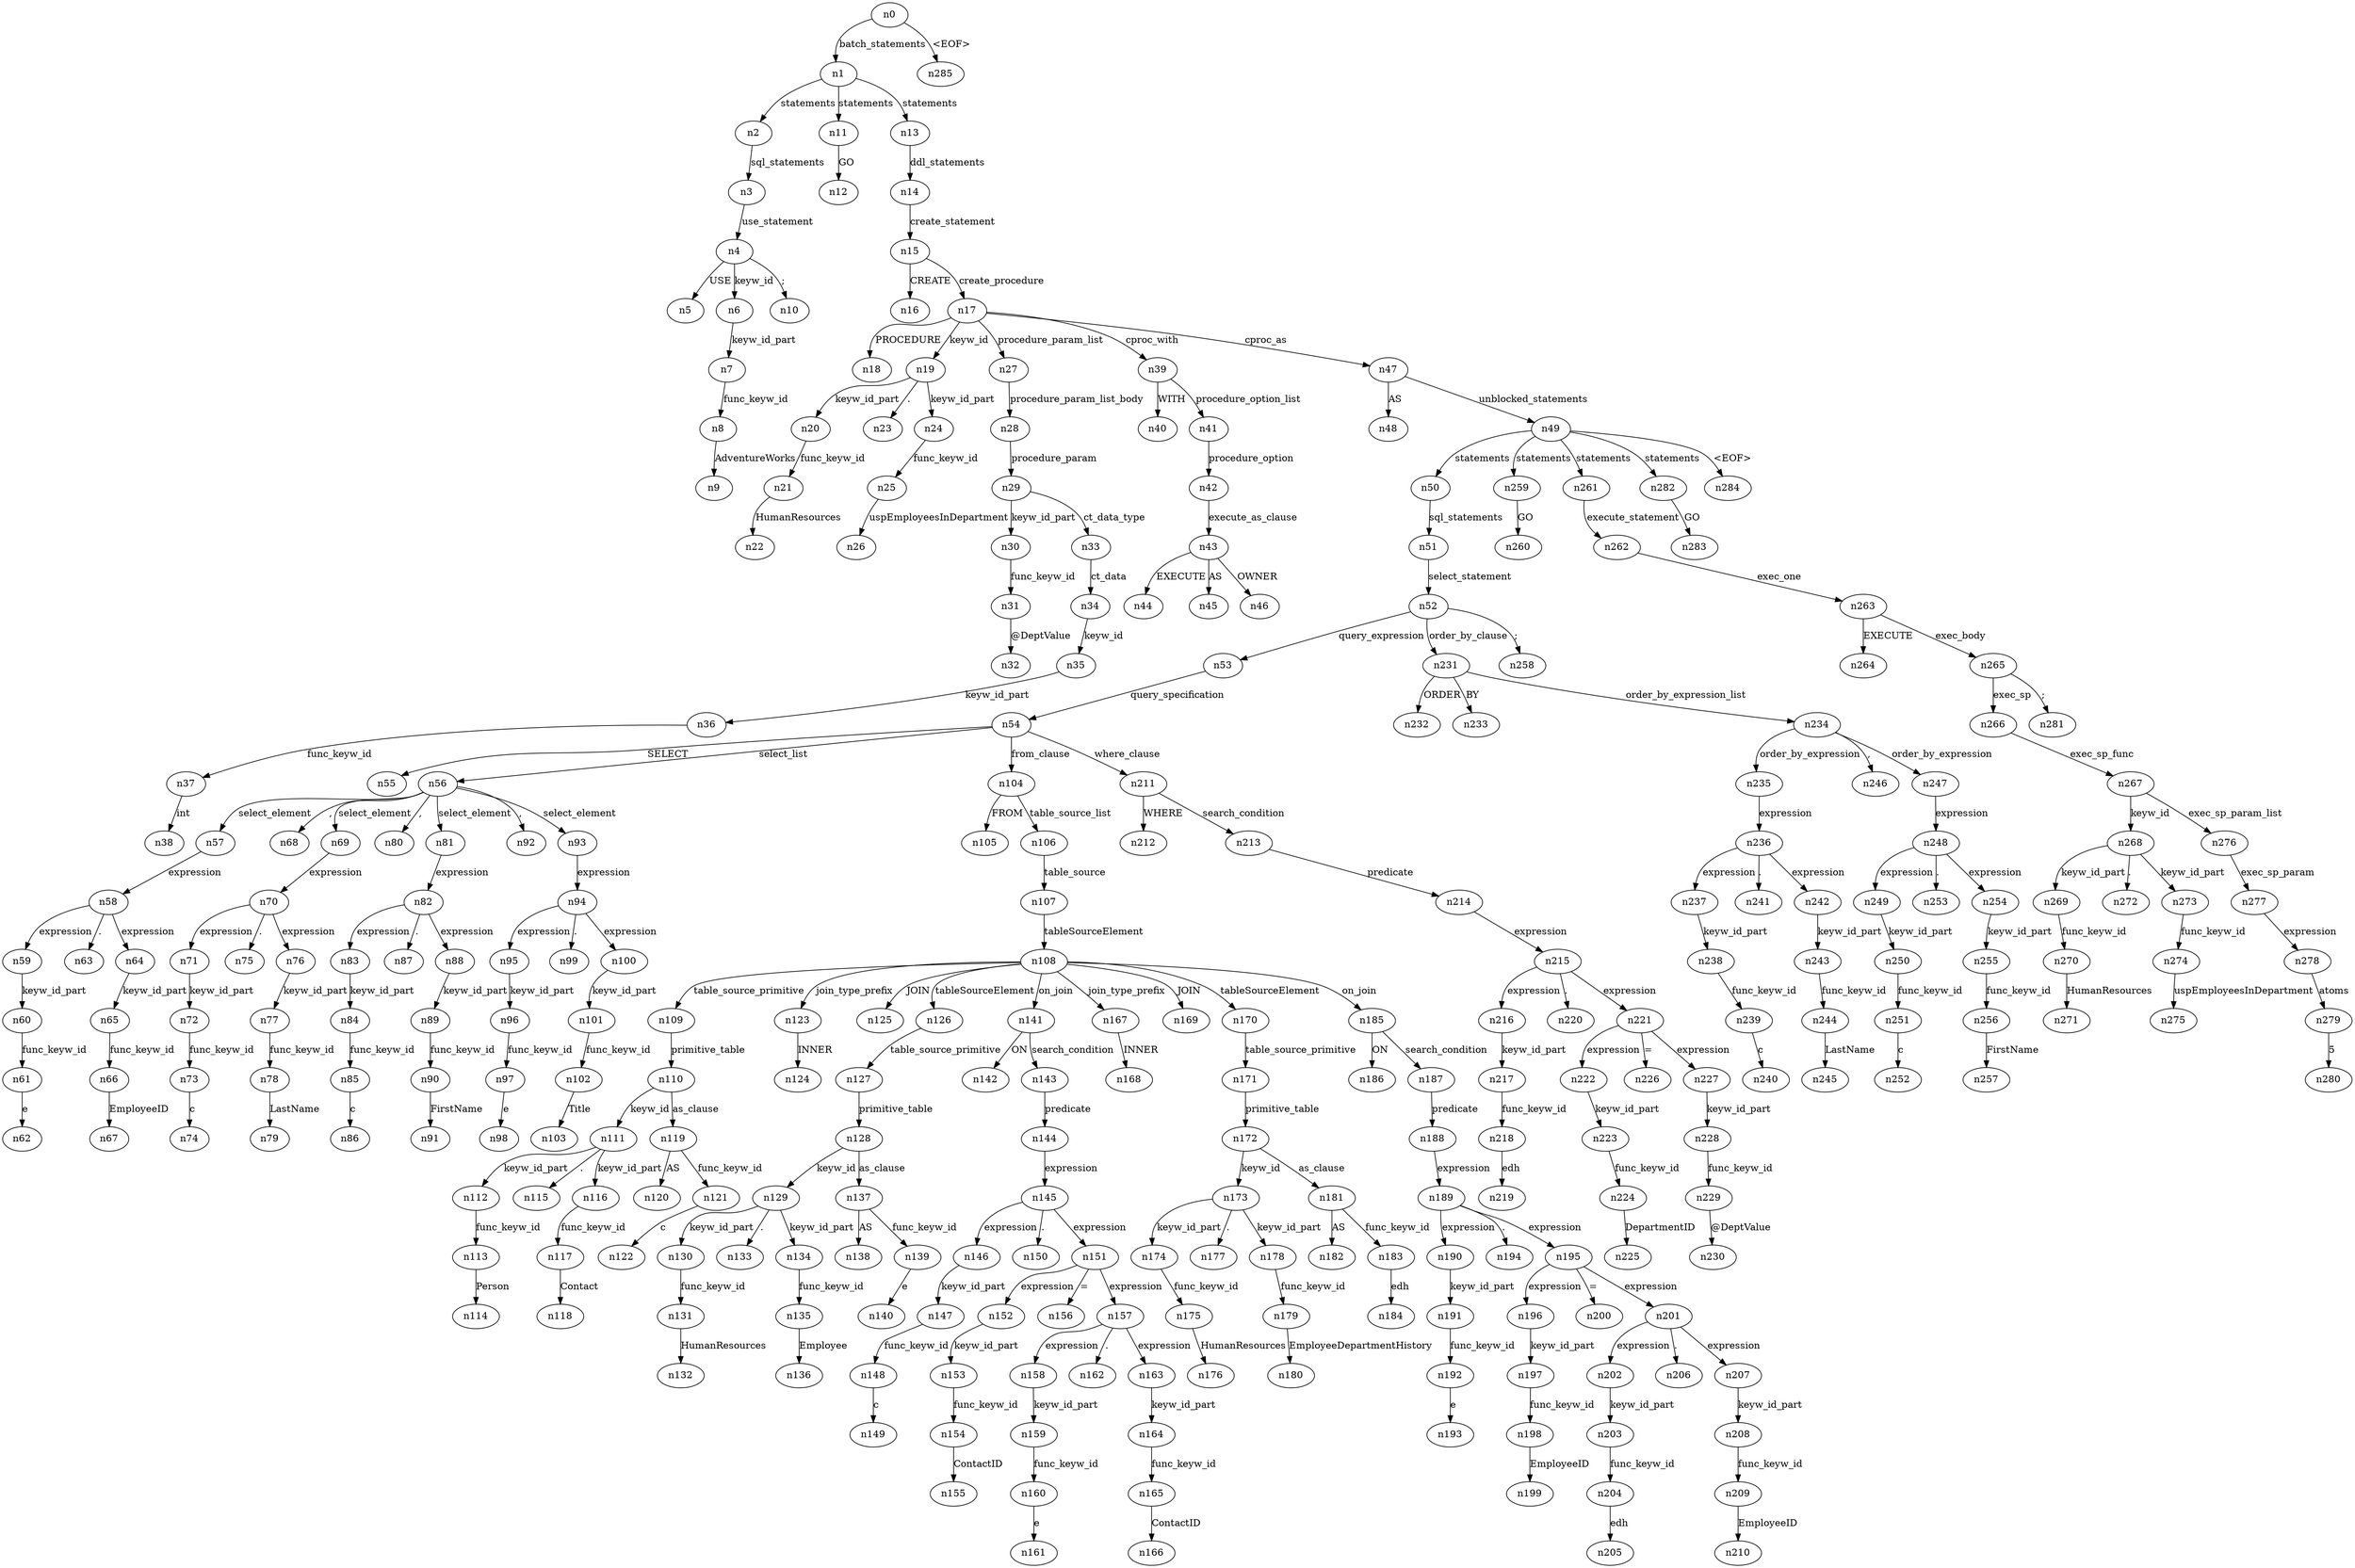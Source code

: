 digraph ParseTree {
  n0 -> n1 [label="batch_statements"];
  n1 -> n2 [label="statements"];
  n2 -> n3 [label="sql_statements"];
  n3 -> n4 [label="use_statement"];
  n4 -> n5 [label="USE"];
  n4 -> n6 [label="keyw_id"];
  n6 -> n7 [label="keyw_id_part"];
  n7 -> n8 [label="func_keyw_id"];
  n8 -> n9 [label="AdventureWorks"];
  n4 -> n10 [label=";"];
  n1 -> n11 [label="statements"];
  n11 -> n12 [label="GO"];
  n1 -> n13 [label="statements"];
  n13 -> n14 [label="ddl_statements"];
  n14 -> n15 [label="create_statement"];
  n15 -> n16 [label="CREATE"];
  n15 -> n17 [label="create_procedure"];
  n17 -> n18 [label="PROCEDURE"];
  n17 -> n19 [label="keyw_id"];
  n19 -> n20 [label="keyw_id_part"];
  n20 -> n21 [label="func_keyw_id"];
  n21 -> n22 [label="HumanResources"];
  n19 -> n23 [label="."];
  n19 -> n24 [label="keyw_id_part"];
  n24 -> n25 [label="func_keyw_id"];
  n25 -> n26 [label="uspEmployeesInDepartment"];
  n17 -> n27 [label="procedure_param_list"];
  n27 -> n28 [label="procedure_param_list_body"];
  n28 -> n29 [label="procedure_param"];
  n29 -> n30 [label="keyw_id_part"];
  n30 -> n31 [label="func_keyw_id"];
  n31 -> n32 [label="@DeptValue"];
  n29 -> n33 [label="ct_data_type"];
  n33 -> n34 [label="ct_data"];
  n34 -> n35 [label="keyw_id"];
  n35 -> n36 [label="keyw_id_part"];
  n36 -> n37 [label="func_keyw_id"];
  n37 -> n38 [label="int"];
  n17 -> n39 [label="cproc_with"];
  n39 -> n40 [label="WITH"];
  n39 -> n41 [label="procedure_option_list"];
  n41 -> n42 [label="procedure_option"];
  n42 -> n43 [label="execute_as_clause"];
  n43 -> n44 [label="EXECUTE"];
  n43 -> n45 [label="AS"];
  n43 -> n46 [label="OWNER"];
  n17 -> n47 [label="cproc_as"];
  n47 -> n48 [label="AS"];
  n47 -> n49 [label="unblocked_statements"];
  n49 -> n50 [label="statements"];
  n50 -> n51 [label="sql_statements"];
  n51 -> n52 [label="select_statement"];
  n52 -> n53 [label="query_expression"];
  n53 -> n54 [label="query_specification"];
  n54 -> n55 [label="SELECT"];
  n54 -> n56 [label="select_list"];
  n56 -> n57 [label="select_element"];
  n57 -> n58 [label="expression"];
  n58 -> n59 [label="expression"];
  n59 -> n60 [label="keyw_id_part"];
  n60 -> n61 [label="func_keyw_id"];
  n61 -> n62 [label="e"];
  n58 -> n63 [label="."];
  n58 -> n64 [label="expression"];
  n64 -> n65 [label="keyw_id_part"];
  n65 -> n66 [label="func_keyw_id"];
  n66 -> n67 [label="EmployeeID"];
  n56 -> n68 [label=","];
  n56 -> n69 [label="select_element"];
  n69 -> n70 [label="expression"];
  n70 -> n71 [label="expression"];
  n71 -> n72 [label="keyw_id_part"];
  n72 -> n73 [label="func_keyw_id"];
  n73 -> n74 [label="c"];
  n70 -> n75 [label="."];
  n70 -> n76 [label="expression"];
  n76 -> n77 [label="keyw_id_part"];
  n77 -> n78 [label="func_keyw_id"];
  n78 -> n79 [label="LastName"];
  n56 -> n80 [label=","];
  n56 -> n81 [label="select_element"];
  n81 -> n82 [label="expression"];
  n82 -> n83 [label="expression"];
  n83 -> n84 [label="keyw_id_part"];
  n84 -> n85 [label="func_keyw_id"];
  n85 -> n86 [label="c"];
  n82 -> n87 [label="."];
  n82 -> n88 [label="expression"];
  n88 -> n89 [label="keyw_id_part"];
  n89 -> n90 [label="func_keyw_id"];
  n90 -> n91 [label="FirstName"];
  n56 -> n92 [label=","];
  n56 -> n93 [label="select_element"];
  n93 -> n94 [label="expression"];
  n94 -> n95 [label="expression"];
  n95 -> n96 [label="keyw_id_part"];
  n96 -> n97 [label="func_keyw_id"];
  n97 -> n98 [label="e"];
  n94 -> n99 [label="."];
  n94 -> n100 [label="expression"];
  n100 -> n101 [label="keyw_id_part"];
  n101 -> n102 [label="func_keyw_id"];
  n102 -> n103 [label="Title"];
  n54 -> n104 [label="from_clause"];
  n104 -> n105 [label="FROM"];
  n104 -> n106 [label="table_source_list"];
  n106 -> n107 [label="table_source"];
  n107 -> n108 [label="tableSourceElement"];
  n108 -> n109 [label="table_source_primitive"];
  n109 -> n110 [label="primitive_table"];
  n110 -> n111 [label="keyw_id"];
  n111 -> n112 [label="keyw_id_part"];
  n112 -> n113 [label="func_keyw_id"];
  n113 -> n114 [label="Person"];
  n111 -> n115 [label="."];
  n111 -> n116 [label="keyw_id_part"];
  n116 -> n117 [label="func_keyw_id"];
  n117 -> n118 [label="Contact"];
  n110 -> n119 [label="as_clause"];
  n119 -> n120 [label="AS"];
  n119 -> n121 [label="func_keyw_id"];
  n121 -> n122 [label="c"];
  n108 -> n123 [label="join_type_prefix"];
  n123 -> n124 [label="INNER"];
  n108 -> n125 [label="JOIN"];
  n108 -> n126 [label="tableSourceElement"];
  n126 -> n127 [label="table_source_primitive"];
  n127 -> n128 [label="primitive_table"];
  n128 -> n129 [label="keyw_id"];
  n129 -> n130 [label="keyw_id_part"];
  n130 -> n131 [label="func_keyw_id"];
  n131 -> n132 [label="HumanResources"];
  n129 -> n133 [label="."];
  n129 -> n134 [label="keyw_id_part"];
  n134 -> n135 [label="func_keyw_id"];
  n135 -> n136 [label="Employee"];
  n128 -> n137 [label="as_clause"];
  n137 -> n138 [label="AS"];
  n137 -> n139 [label="func_keyw_id"];
  n139 -> n140 [label="e"];
  n108 -> n141 [label="on_join"];
  n141 -> n142 [label="ON"];
  n141 -> n143 [label="search_condition"];
  n143 -> n144 [label="predicate"];
  n144 -> n145 [label="expression"];
  n145 -> n146 [label="expression"];
  n146 -> n147 [label="keyw_id_part"];
  n147 -> n148 [label="func_keyw_id"];
  n148 -> n149 [label="c"];
  n145 -> n150 [label="."];
  n145 -> n151 [label="expression"];
  n151 -> n152 [label="expression"];
  n152 -> n153 [label="keyw_id_part"];
  n153 -> n154 [label="func_keyw_id"];
  n154 -> n155 [label="ContactID"];
  n151 -> n156 [label="="];
  n151 -> n157 [label="expression"];
  n157 -> n158 [label="expression"];
  n158 -> n159 [label="keyw_id_part"];
  n159 -> n160 [label="func_keyw_id"];
  n160 -> n161 [label="e"];
  n157 -> n162 [label="."];
  n157 -> n163 [label="expression"];
  n163 -> n164 [label="keyw_id_part"];
  n164 -> n165 [label="func_keyw_id"];
  n165 -> n166 [label="ContactID"];
  n108 -> n167 [label="join_type_prefix"];
  n167 -> n168 [label="INNER"];
  n108 -> n169 [label="JOIN"];
  n108 -> n170 [label="tableSourceElement"];
  n170 -> n171 [label="table_source_primitive"];
  n171 -> n172 [label="primitive_table"];
  n172 -> n173 [label="keyw_id"];
  n173 -> n174 [label="keyw_id_part"];
  n174 -> n175 [label="func_keyw_id"];
  n175 -> n176 [label="HumanResources"];
  n173 -> n177 [label="."];
  n173 -> n178 [label="keyw_id_part"];
  n178 -> n179 [label="func_keyw_id"];
  n179 -> n180 [label="EmployeeDepartmentHistory"];
  n172 -> n181 [label="as_clause"];
  n181 -> n182 [label="AS"];
  n181 -> n183 [label="func_keyw_id"];
  n183 -> n184 [label="edh"];
  n108 -> n185 [label="on_join"];
  n185 -> n186 [label="ON"];
  n185 -> n187 [label="search_condition"];
  n187 -> n188 [label="predicate"];
  n188 -> n189 [label="expression"];
  n189 -> n190 [label="expression"];
  n190 -> n191 [label="keyw_id_part"];
  n191 -> n192 [label="func_keyw_id"];
  n192 -> n193 [label="e"];
  n189 -> n194 [label="."];
  n189 -> n195 [label="expression"];
  n195 -> n196 [label="expression"];
  n196 -> n197 [label="keyw_id_part"];
  n197 -> n198 [label="func_keyw_id"];
  n198 -> n199 [label="EmployeeID"];
  n195 -> n200 [label="="];
  n195 -> n201 [label="expression"];
  n201 -> n202 [label="expression"];
  n202 -> n203 [label="keyw_id_part"];
  n203 -> n204 [label="func_keyw_id"];
  n204 -> n205 [label="edh"];
  n201 -> n206 [label="."];
  n201 -> n207 [label="expression"];
  n207 -> n208 [label="keyw_id_part"];
  n208 -> n209 [label="func_keyw_id"];
  n209 -> n210 [label="EmployeeID"];
  n54 -> n211 [label="where_clause"];
  n211 -> n212 [label="WHERE"];
  n211 -> n213 [label="search_condition"];
  n213 -> n214 [label="predicate"];
  n214 -> n215 [label="expression"];
  n215 -> n216 [label="expression"];
  n216 -> n217 [label="keyw_id_part"];
  n217 -> n218 [label="func_keyw_id"];
  n218 -> n219 [label="edh"];
  n215 -> n220 [label="."];
  n215 -> n221 [label="expression"];
  n221 -> n222 [label="expression"];
  n222 -> n223 [label="keyw_id_part"];
  n223 -> n224 [label="func_keyw_id"];
  n224 -> n225 [label="DepartmentID"];
  n221 -> n226 [label="="];
  n221 -> n227 [label="expression"];
  n227 -> n228 [label="keyw_id_part"];
  n228 -> n229 [label="func_keyw_id"];
  n229 -> n230 [label="@DeptValue"];
  n52 -> n231 [label="order_by_clause"];
  n231 -> n232 [label="ORDER"];
  n231 -> n233 [label="BY"];
  n231 -> n234 [label="order_by_expression_list"];
  n234 -> n235 [label="order_by_expression"];
  n235 -> n236 [label="expression"];
  n236 -> n237 [label="expression"];
  n237 -> n238 [label="keyw_id_part"];
  n238 -> n239 [label="func_keyw_id"];
  n239 -> n240 [label="c"];
  n236 -> n241 [label="."];
  n236 -> n242 [label="expression"];
  n242 -> n243 [label="keyw_id_part"];
  n243 -> n244 [label="func_keyw_id"];
  n244 -> n245 [label="LastName"];
  n234 -> n246 [label=","];
  n234 -> n247 [label="order_by_expression"];
  n247 -> n248 [label="expression"];
  n248 -> n249 [label="expression"];
  n249 -> n250 [label="keyw_id_part"];
  n250 -> n251 [label="func_keyw_id"];
  n251 -> n252 [label="c"];
  n248 -> n253 [label="."];
  n248 -> n254 [label="expression"];
  n254 -> n255 [label="keyw_id_part"];
  n255 -> n256 [label="func_keyw_id"];
  n256 -> n257 [label="FirstName"];
  n52 -> n258 [label=";"];
  n49 -> n259 [label="statements"];
  n259 -> n260 [label="GO"];
  n49 -> n261 [label="statements"];
  n261 -> n262 [label="execute_statement"];
  n262 -> n263 [label="exec_one"];
  n263 -> n264 [label="EXECUTE"];
  n263 -> n265 [label="exec_body"];
  n265 -> n266 [label="exec_sp"];
  n266 -> n267 [label="exec_sp_func"];
  n267 -> n268 [label="keyw_id"];
  n268 -> n269 [label="keyw_id_part"];
  n269 -> n270 [label="func_keyw_id"];
  n270 -> n271 [label="HumanResources"];
  n268 -> n272 [label="."];
  n268 -> n273 [label="keyw_id_part"];
  n273 -> n274 [label="func_keyw_id"];
  n274 -> n275 [label="uspEmployeesInDepartment"];
  n267 -> n276 [label="exec_sp_param_list"];
  n276 -> n277 [label="exec_sp_param"];
  n277 -> n278 [label="expression"];
  n278 -> n279 [label="atoms"];
  n279 -> n280 [label="5"];
  n265 -> n281 [label=";"];
  n49 -> n282 [label="statements"];
  n282 -> n283 [label="GO"];
  n49 -> n284 [label="<EOF>"];
  n0 -> n285 [label="<EOF>"];
}